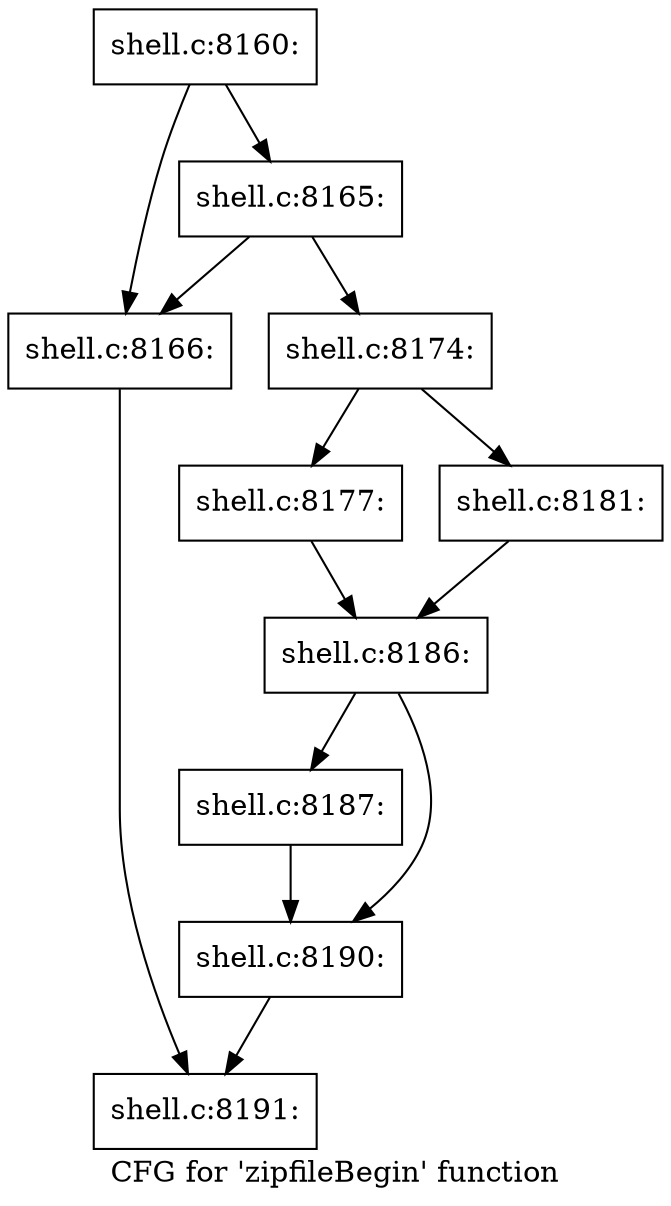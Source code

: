 digraph "CFG for 'zipfileBegin' function" {
	label="CFG for 'zipfileBegin' function";

	Node0x560276b8be80 [shape=record,label="{shell.c:8160:}"];
	Node0x560276b8be80 -> Node0x560276b8ed00;
	Node0x560276b8be80 -> Node0x560276b8eda0;
	Node0x560276b8eda0 [shape=record,label="{shell.c:8165:}"];
	Node0x560276b8eda0 -> Node0x560276b8ed00;
	Node0x560276b8eda0 -> Node0x560276b8ed50;
	Node0x560276b8ed00 [shape=record,label="{shell.c:8166:}"];
	Node0x560276b8ed00 -> Node0x560276b8c000;
	Node0x560276b8ed50 [shape=record,label="{shell.c:8174:}"];
	Node0x560276b8ed50 -> Node0x560276b90e80;
	Node0x560276b8ed50 -> Node0x560276b90f20;
	Node0x560276b90e80 [shape=record,label="{shell.c:8177:}"];
	Node0x560276b90e80 -> Node0x560276b90ed0;
	Node0x560276b90f20 [shape=record,label="{shell.c:8181:}"];
	Node0x560276b90f20 -> Node0x560276b90ed0;
	Node0x560276b90ed0 [shape=record,label="{shell.c:8186:}"];
	Node0x560276b90ed0 -> Node0x560276b92e40;
	Node0x560276b90ed0 -> Node0x560276b92e90;
	Node0x560276b92e40 [shape=record,label="{shell.c:8187:}"];
	Node0x560276b92e40 -> Node0x560276b92e90;
	Node0x560276b92e90 [shape=record,label="{shell.c:8190:}"];
	Node0x560276b92e90 -> Node0x560276b8c000;
	Node0x560276b8c000 [shape=record,label="{shell.c:8191:}"];
}
